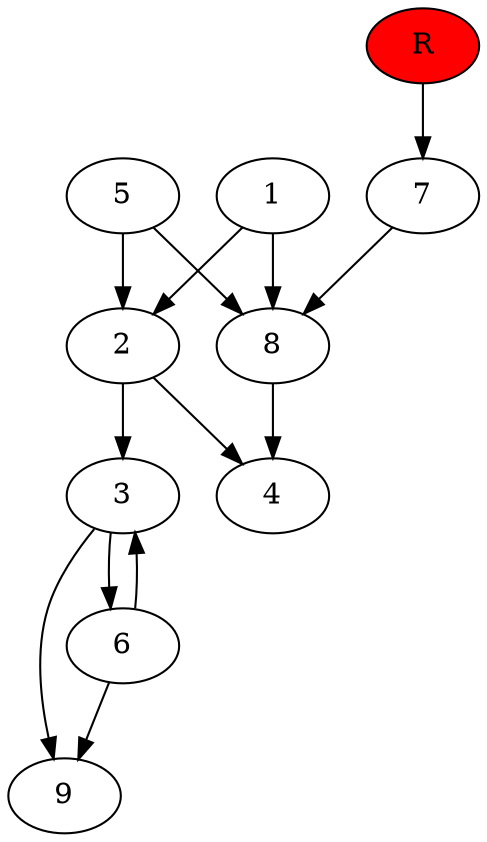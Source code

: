digraph prb69235 {
	1
	2
	3
	4
	5
	6
	7
	8
	R [fillcolor="#ff0000" style=filled]
	1 -> 2
	1 -> 8
	2 -> 3
	2 -> 4
	3 -> 6
	3 -> 9
	5 -> 2
	5 -> 8
	6 -> 3
	6 -> 9
	7 -> 8
	8 -> 4
	R -> 7
}
